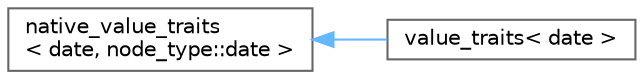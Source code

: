 digraph "Graphical Class Hierarchy"
{
 // LATEX_PDF_SIZE
  bgcolor="transparent";
  edge [fontname=Helvetica,fontsize=10,labelfontname=Helvetica,labelfontsize=10];
  node [fontname=Helvetica,fontsize=10,shape=box,height=0.2,width=0.4];
  rankdir="LR";
  Node0 [id="Node000000",label="native_value_traits\l\< date, node_type::date \>",height=0.2,width=0.4,color="grey40", fillcolor="white", style="filled",URL="$structnative__value__traits.html",tooltip=" "];
  Node0 -> Node1 [id="edge110_Node000000_Node000001",dir="back",color="steelblue1",style="solid",tooltip=" "];
  Node1 [id="Node000001",label="value_traits\< date \>",height=0.2,width=0.4,color="grey40", fillcolor="white", style="filled",URL="$structvalue__traits_3_01date_01_4.html",tooltip=" "];
}
